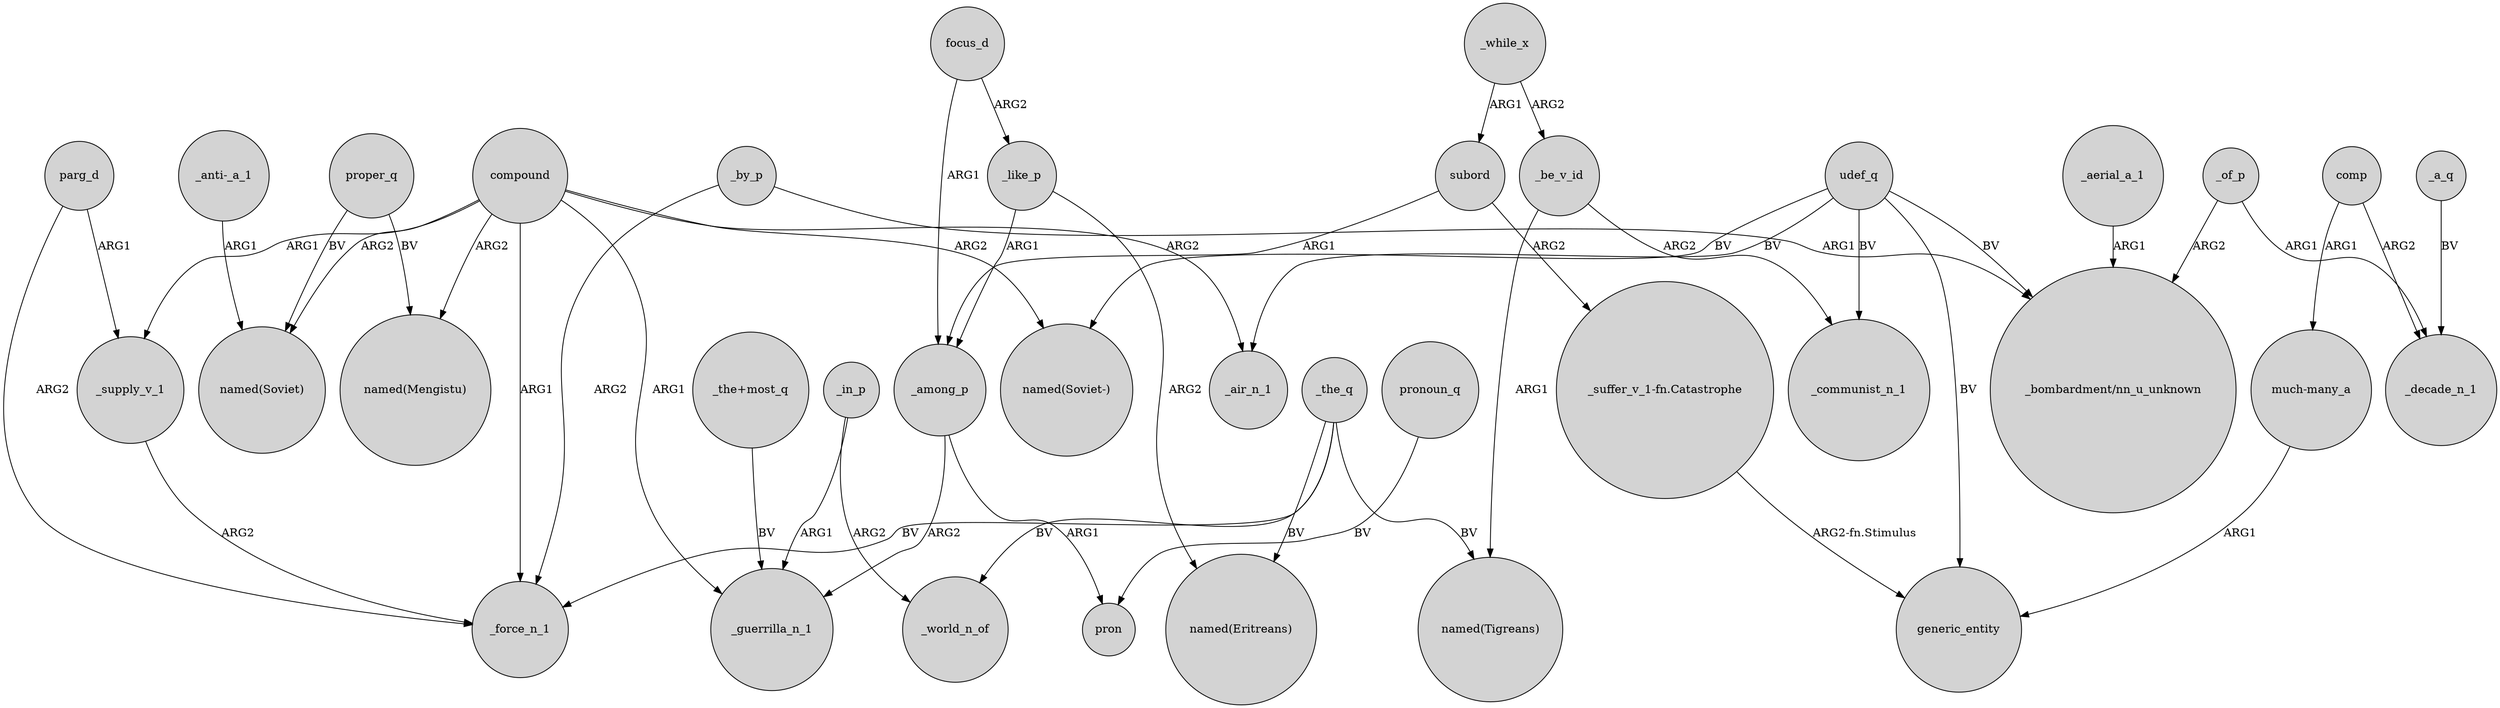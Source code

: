 digraph {
	node [shape=circle style=filled]
	udef_q -> _air_n_1 [label=BV]
	_in_p -> _world_n_of [label=ARG2]
	subord -> "_suffer_v_1-fn.Catastrophe" [label=ARG2]
	udef_q -> generic_entity [label=BV]
	focus_d -> _like_p [label=ARG2]
	_while_x -> _be_v_id [label=ARG2]
	subord -> _among_p [label=ARG1]
	"much-many_a" -> generic_entity [label=ARG1]
	compound -> _force_n_1 [label=ARG1]
	_a_q -> _decade_n_1 [label=BV]
	proper_q -> "named(Mengistu)" [label=BV]
	_while_x -> subord [label=ARG1]
	_supply_v_1 -> _force_n_1 [label=ARG2]
	_among_p -> pron [label=ARG1]
	compound -> "named(Soviet-)" [label=ARG2]
	_of_p -> _decade_n_1 [label=ARG1]
	parg_d -> _force_n_1 [label=ARG2]
	_be_v_id -> "named(Tigreans)" [label=ARG1]
	proper_q -> "named(Soviet)" [label=BV]
	comp -> _decade_n_1 [label=ARG2]
	parg_d -> _supply_v_1 [label=ARG1]
	pronoun_q -> pron [label=BV]
	udef_q -> _communist_n_1 [label=BV]
	_among_p -> _guerrilla_n_1 [label=ARG2]
	"_suffer_v_1-fn.Catastrophe" -> generic_entity [label="ARG2-fn.Stimulus"]
	"_anti-_a_1" -> "named(Soviet)" [label=ARG1]
	comp -> "much-many_a" [label=ARG1]
	_be_v_id -> _communist_n_1 [label=ARG2]
	_like_p -> "named(Eritreans)" [label=ARG2]
	_like_p -> _among_p [label=ARG1]
	compound -> "named(Soviet)" [label=ARG2]
	_in_p -> _guerrilla_n_1 [label=ARG1]
	compound -> _air_n_1 [label=ARG2]
	_aerial_a_1 -> "_bombardment/nn_u_unknown" [label=ARG1]
	focus_d -> _among_p [label=ARG1]
	compound -> "named(Mengistu)" [label=ARG2]
	_the_q -> "named(Tigreans)" [label=BV]
	_by_p -> "_bombardment/nn_u_unknown" [label=ARG1]
	compound -> _guerrilla_n_1 [label=ARG1]
	_by_p -> _force_n_1 [label=ARG2]
	_the_q -> _force_n_1 [label=BV]
	udef_q -> "named(Soviet-)" [label=BV]
	_of_p -> "_bombardment/nn_u_unknown" [label=ARG2]
	compound -> _supply_v_1 [label=ARG1]
	_the_q -> "named(Eritreans)" [label=BV]
	_the_q -> _world_n_of [label=BV]
	udef_q -> "_bombardment/nn_u_unknown" [label=BV]
	"_the+most_q" -> _guerrilla_n_1 [label=BV]
}
